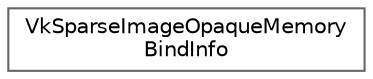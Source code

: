 digraph "类继承关系图"
{
 // LATEX_PDF_SIZE
  bgcolor="transparent";
  edge [fontname=Helvetica,fontsize=10,labelfontname=Helvetica,labelfontsize=10];
  node [fontname=Helvetica,fontsize=10,shape=box,height=0.2,width=0.4];
  rankdir="LR";
  Node0 [id="Node000000",label="VkSparseImageOpaqueMemory\lBindInfo",height=0.2,width=0.4,color="grey40", fillcolor="white", style="filled",URL="$struct_vk_sparse_image_opaque_memory_bind_info.html",tooltip=" "];
}
